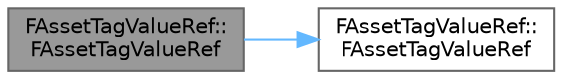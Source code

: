 digraph "FAssetTagValueRef::FAssetTagValueRef"
{
 // INTERACTIVE_SVG=YES
 // LATEX_PDF_SIZE
  bgcolor="transparent";
  edge [fontname=Helvetica,fontsize=10,labelfontname=Helvetica,labelfontsize=10];
  node [fontname=Helvetica,fontsize=10,shape=box,height=0.2,width=0.4];
  rankdir="LR";
  Node1 [id="Node000001",label="FAssetTagValueRef::\lFAssetTagValueRef",height=0.2,width=0.4,color="gray40", fillcolor="grey60", style="filled", fontcolor="black",tooltip=" "];
  Node1 -> Node2 [id="edge1_Node000001_Node000002",color="steelblue1",style="solid",tooltip=" "];
  Node2 [id="Node000002",label="FAssetTagValueRef::\lFAssetTagValueRef",height=0.2,width=0.4,color="grey40", fillcolor="white", style="filled",URL="$d1/db3/classFAssetTagValueRef.html#ae7c05934dd4bac67ce51fb9cb7094bb6",tooltip=" "];
}
